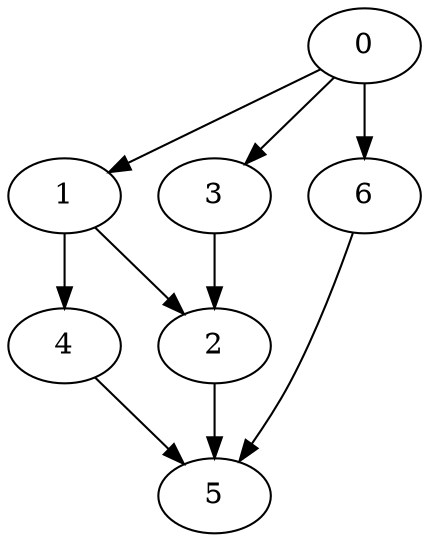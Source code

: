 digraph {
  // labelled, weighted edges
  0 -> 1[weight="1"];
  0 -> 6[weight="7"];
  1 -> 2[weight="1"];
  2 -> 5[weight="1"];
  0 -> 3[weight="4"];
  3 -> 2[weight="1"];
  6 -> 5[weight="1"];
  1 -> 4[weight="3"];
  4 -> 5[weight="1"];
}
